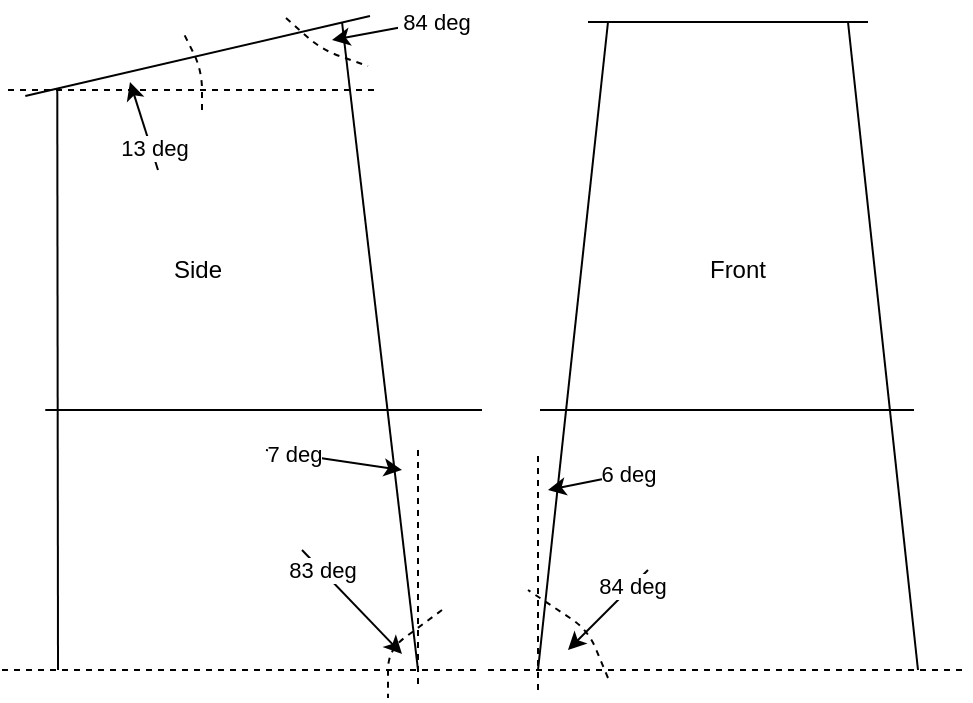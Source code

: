 <mxfile version="14.1.2" type="github">
  <diagram id="yQvZ_5fN5NvXAej7emdE" name="Page-1">
    <mxGraphModel dx="663" dy="385" grid="1" gridSize="10" guides="1" tooltips="1" connect="1" arrows="1" fold="1" page="1" pageScale="1" pageWidth="1100" pageHeight="850" math="0" shadow="0">
      <root>
        <mxCell id="0" />
        <mxCell id="1" parent="0" />
        <mxCell id="afrnsTOVWtiStNxKSt7p-11" value="" style="endArrow=none;html=1;shadow=0;strokeWidth=1;" parent="1" edge="1">
          <mxGeometry width="50" height="50" relative="1" as="geometry">
            <mxPoint x="400" y="800" as="sourcePoint" />
            <mxPoint x="399.64" y="510" as="targetPoint" />
          </mxGeometry>
        </mxCell>
        <mxCell id="afrnsTOVWtiStNxKSt7p-12" value="" style="endArrow=none;html=1;shadow=0;strokeWidth=1;" parent="1" edge="1">
          <mxGeometry width="50" height="50" relative="1" as="geometry">
            <mxPoint x="580" y="800" as="sourcePoint" />
            <mxPoint x="542" y="476" as="targetPoint" />
          </mxGeometry>
        </mxCell>
        <mxCell id="afrnsTOVWtiStNxKSt7p-13" value="" style="endArrow=none;html=1;shadow=0;strokeWidth=1;" parent="1" edge="1">
          <mxGeometry width="50" height="50" relative="1" as="geometry">
            <mxPoint x="556" y="473" as="sourcePoint" />
            <mxPoint x="383.64" y="513" as="targetPoint" />
          </mxGeometry>
        </mxCell>
        <mxCell id="afrnsTOVWtiStNxKSt7p-14" value="" style="endArrow=none;html=1;shadow=0;strokeWidth=1;" parent="1" edge="1">
          <mxGeometry width="50" height="50" relative="1" as="geometry">
            <mxPoint x="393.64" y="670" as="sourcePoint" />
            <mxPoint x="612" y="670" as="targetPoint" />
          </mxGeometry>
        </mxCell>
        <mxCell id="afrnsTOVWtiStNxKSt7p-22" value="" style="endArrow=none;html=1;shadow=0;strokeWidth=1;" parent="1" edge="1">
          <mxGeometry width="50" height="50" relative="1" as="geometry">
            <mxPoint x="640" y="800" as="sourcePoint" />
            <mxPoint x="675" y="476" as="targetPoint" />
          </mxGeometry>
        </mxCell>
        <mxCell id="afrnsTOVWtiStNxKSt7p-23" value="" style="endArrow=none;html=1;shadow=0;strokeWidth=1;" parent="1" edge="1">
          <mxGeometry width="50" height="50" relative="1" as="geometry">
            <mxPoint x="830" y="800" as="sourcePoint" />
            <mxPoint x="795" y="476" as="targetPoint" />
          </mxGeometry>
        </mxCell>
        <mxCell id="afrnsTOVWtiStNxKSt7p-24" value="" style="endArrow=none;html=1;shadow=0;strokeWidth=1;" parent="1" edge="1">
          <mxGeometry width="50" height="50" relative="1" as="geometry">
            <mxPoint x="805" y="476" as="sourcePoint" />
            <mxPoint x="665" y="476" as="targetPoint" />
          </mxGeometry>
        </mxCell>
        <mxCell id="afrnsTOVWtiStNxKSt7p-25" value="" style="endArrow=none;html=1;shadow=0;strokeWidth=1;" parent="1" edge="1">
          <mxGeometry width="50" height="50" relative="1" as="geometry">
            <mxPoint x="641" y="670" as="sourcePoint" />
            <mxPoint x="828" y="670" as="targetPoint" />
          </mxGeometry>
        </mxCell>
        <mxCell id="JYz2w0AAaul1VPx4wIsV-9" value="" style="endArrow=none;html=1;strokeWidth=1;dashed=1;" edge="1" parent="1">
          <mxGeometry width="50" height="50" relative="1" as="geometry">
            <mxPoint x="375" y="510" as="sourcePoint" />
            <mxPoint x="560" y="510" as="targetPoint" />
          </mxGeometry>
        </mxCell>
        <mxCell id="JYz2w0AAaul1VPx4wIsV-11" value="" style="endArrow=classic;html=1;strokeWidth=1;" edge="1" parent="1">
          <mxGeometry width="50" height="50" relative="1" as="geometry">
            <mxPoint x="450" y="550" as="sourcePoint" />
            <mxPoint x="436" y="506" as="targetPoint" />
          </mxGeometry>
        </mxCell>
        <mxCell id="JYz2w0AAaul1VPx4wIsV-36" value="13 deg" style="edgeLabel;html=1;align=center;verticalAlign=middle;resizable=0;points=[];" vertex="1" connectable="0" parent="JYz2w0AAaul1VPx4wIsV-11">
          <mxGeometry x="-0.484" y="-1" relative="1" as="geometry">
            <mxPoint as="offset" />
          </mxGeometry>
        </mxCell>
        <mxCell id="JYz2w0AAaul1VPx4wIsV-17" value="" style="endArrow=none;html=1;strokeWidth=1;dashed=1;" edge="1" parent="1">
          <mxGeometry width="50" height="50" relative="1" as="geometry">
            <mxPoint x="472" y="520" as="sourcePoint" />
            <mxPoint x="462" y="480" as="targetPoint" />
            <Array as="points">
              <mxPoint x="472" y="500" />
            </Array>
          </mxGeometry>
        </mxCell>
        <mxCell id="JYz2w0AAaul1VPx4wIsV-18" value="" style="endArrow=none;html=1;strokeWidth=1;dashed=1;" edge="1" parent="1">
          <mxGeometry width="50" height="50" relative="1" as="geometry">
            <mxPoint x="514" y="474" as="sourcePoint" />
            <mxPoint x="555" y="498" as="targetPoint" />
            <Array as="points">
              <mxPoint x="532" y="490" />
            </Array>
          </mxGeometry>
        </mxCell>
        <mxCell id="JYz2w0AAaul1VPx4wIsV-19" value="" style="endArrow=classic;html=1;strokeWidth=1;" edge="1" parent="1">
          <mxGeometry width="50" height="50" relative="1" as="geometry">
            <mxPoint x="602" y="473" as="sourcePoint" />
            <mxPoint x="537" y="485" as="targetPoint" />
          </mxGeometry>
        </mxCell>
        <mxCell id="JYz2w0AAaul1VPx4wIsV-20" value="&amp;nbsp;84 deg&amp;nbsp;" style="edgeLabel;html=1;align=center;verticalAlign=middle;resizable=0;points=[];" vertex="1" connectable="0" parent="JYz2w0AAaul1VPx4wIsV-19">
          <mxGeometry x="-0.608" relative="1" as="geometry">
            <mxPoint as="offset" />
          </mxGeometry>
        </mxCell>
        <mxCell id="JYz2w0AAaul1VPx4wIsV-22" value="" style="endArrow=none;html=1;strokeWidth=1;dashed=1;" edge="1" parent="1">
          <mxGeometry width="50" height="50" relative="1" as="geometry">
            <mxPoint x="372" y="800" as="sourcePoint" />
            <mxPoint x="612" y="800" as="targetPoint" />
          </mxGeometry>
        </mxCell>
        <mxCell id="JYz2w0AAaul1VPx4wIsV-23" value="" style="endArrow=none;html=1;strokeWidth=1;dashed=1;" edge="1" parent="1">
          <mxGeometry width="50" height="50" relative="1" as="geometry">
            <mxPoint x="592" y="770" as="sourcePoint" />
            <mxPoint x="565" y="814" as="targetPoint" />
            <Array as="points">
              <mxPoint x="565" y="790" />
            </Array>
          </mxGeometry>
        </mxCell>
        <mxCell id="JYz2w0AAaul1VPx4wIsV-24" value="" style="endArrow=classic;html=1;strokeWidth=1;" edge="1" parent="1">
          <mxGeometry width="50" height="50" relative="1" as="geometry">
            <mxPoint x="522" y="740" as="sourcePoint" />
            <mxPoint x="572" y="792" as="targetPoint" />
          </mxGeometry>
        </mxCell>
        <mxCell id="JYz2w0AAaul1VPx4wIsV-25" value="83 deg" style="edgeLabel;html=1;align=center;verticalAlign=middle;resizable=0;points=[];" vertex="1" connectable="0" parent="JYz2w0AAaul1VPx4wIsV-24">
          <mxGeometry x="-0.608" relative="1" as="geometry">
            <mxPoint as="offset" />
          </mxGeometry>
        </mxCell>
        <mxCell id="JYz2w0AAaul1VPx4wIsV-26" value="" style="endArrow=none;html=1;strokeWidth=1;dashed=1;" edge="1" parent="1">
          <mxGeometry width="50" height="50" relative="1" as="geometry">
            <mxPoint x="615" y="800" as="sourcePoint" />
            <mxPoint x="855" y="800" as="targetPoint" />
          </mxGeometry>
        </mxCell>
        <mxCell id="JYz2w0AAaul1VPx4wIsV-27" value="" style="endArrow=none;html=1;strokeWidth=1;dashed=1;" edge="1" parent="1">
          <mxGeometry width="50" height="50" relative="1" as="geometry">
            <mxPoint x="675" y="804" as="sourcePoint" />
            <mxPoint x="635" y="760" as="targetPoint" />
            <Array as="points">
              <mxPoint x="665" y="780" />
            </Array>
          </mxGeometry>
        </mxCell>
        <mxCell id="JYz2w0AAaul1VPx4wIsV-28" value="" style="endArrow=classic;html=1;strokeWidth=1;" edge="1" parent="1">
          <mxGeometry width="50" height="50" relative="1" as="geometry">
            <mxPoint x="695" y="750" as="sourcePoint" />
            <mxPoint x="655" y="790" as="targetPoint" />
          </mxGeometry>
        </mxCell>
        <mxCell id="JYz2w0AAaul1VPx4wIsV-29" value="84 deg" style="edgeLabel;html=1;align=center;verticalAlign=middle;resizable=0;points=[];" vertex="1" connectable="0" parent="JYz2w0AAaul1VPx4wIsV-28">
          <mxGeometry x="-0.608" relative="1" as="geometry">
            <mxPoint as="offset" />
          </mxGeometry>
        </mxCell>
        <mxCell id="JYz2w0AAaul1VPx4wIsV-30" value="" style="endArrow=none;html=1;strokeWidth=1;dashed=1;" edge="1" parent="1">
          <mxGeometry width="50" height="50" relative="1" as="geometry">
            <mxPoint x="640" y="693" as="sourcePoint" />
            <mxPoint x="640" y="810" as="targetPoint" />
          </mxGeometry>
        </mxCell>
        <mxCell id="JYz2w0AAaul1VPx4wIsV-31" value="" style="endArrow=classic;html=1;strokeWidth=1;" edge="1" parent="1">
          <mxGeometry width="50" height="50" relative="1" as="geometry">
            <mxPoint x="695" y="700" as="sourcePoint" />
            <mxPoint x="645" y="710" as="targetPoint" />
          </mxGeometry>
        </mxCell>
        <mxCell id="JYz2w0AAaul1VPx4wIsV-32" value="6 deg" style="edgeLabel;html=1;align=center;verticalAlign=middle;resizable=0;points=[];" vertex="1" connectable="0" parent="JYz2w0AAaul1VPx4wIsV-31">
          <mxGeometry x="-0.608" relative="1" as="geometry">
            <mxPoint as="offset" />
          </mxGeometry>
        </mxCell>
        <mxCell id="JYz2w0AAaul1VPx4wIsV-33" value="" style="endArrow=none;html=1;strokeWidth=1;dashed=1;" edge="1" parent="1">
          <mxGeometry width="50" height="50" relative="1" as="geometry">
            <mxPoint x="580" y="690" as="sourcePoint" />
            <mxPoint x="580" y="810" as="targetPoint" />
          </mxGeometry>
        </mxCell>
        <mxCell id="JYz2w0AAaul1VPx4wIsV-34" value="" style="endArrow=classic;html=1;strokeWidth=1;" edge="1" parent="1">
          <mxGeometry width="50" height="50" relative="1" as="geometry">
            <mxPoint x="504" y="690" as="sourcePoint" />
            <mxPoint x="572" y="700" as="targetPoint" />
          </mxGeometry>
        </mxCell>
        <mxCell id="JYz2w0AAaul1VPx4wIsV-35" value="7 deg" style="edgeLabel;html=1;align=center;verticalAlign=middle;resizable=0;points=[];" vertex="1" connectable="0" parent="JYz2w0AAaul1VPx4wIsV-34">
          <mxGeometry x="-0.608" relative="1" as="geometry">
            <mxPoint as="offset" />
          </mxGeometry>
        </mxCell>
        <mxCell id="JYz2w0AAaul1VPx4wIsV-37" value="Front" style="text;html=1;strokeColor=none;fillColor=none;align=center;verticalAlign=middle;whiteSpace=wrap;rounded=0;" vertex="1" parent="1">
          <mxGeometry x="720" y="590" width="40" height="20" as="geometry" />
        </mxCell>
        <mxCell id="JYz2w0AAaul1VPx4wIsV-38" value="Side" style="text;html=1;strokeColor=none;fillColor=none;align=center;verticalAlign=middle;whiteSpace=wrap;rounded=0;" vertex="1" parent="1">
          <mxGeometry x="450" y="590" width="40" height="20" as="geometry" />
        </mxCell>
      </root>
    </mxGraphModel>
  </diagram>
</mxfile>
